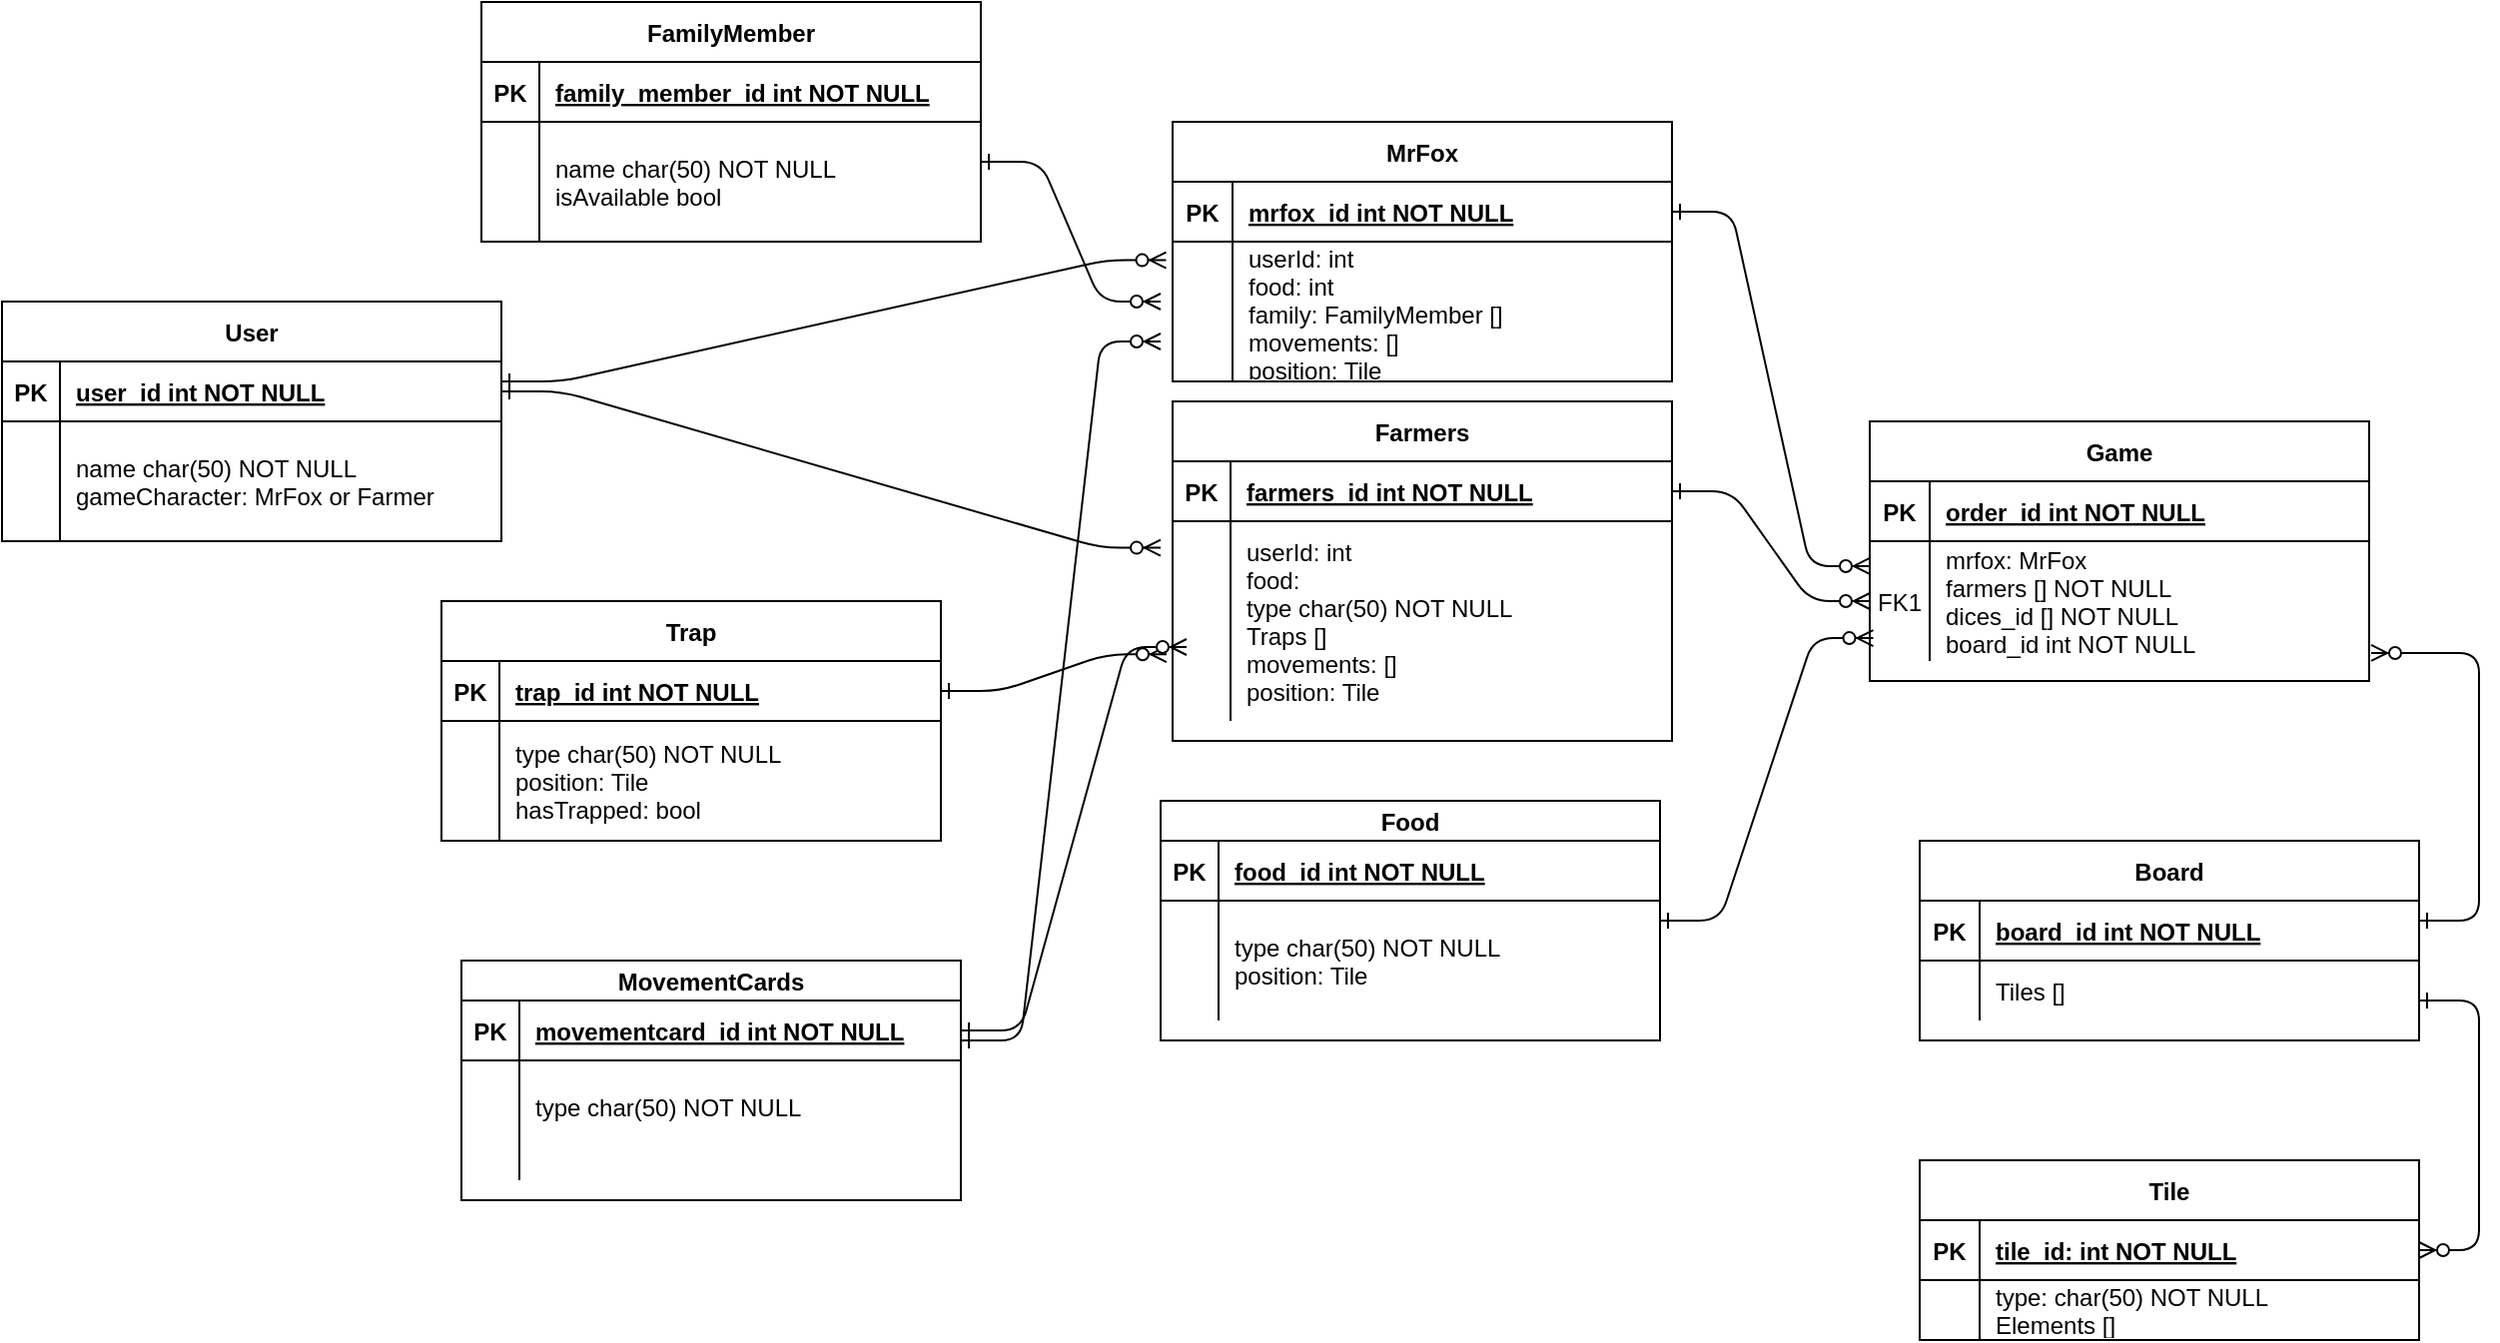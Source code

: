 <mxfile version="21.3.6" type="github">
  <diagram id="R2lEEEUBdFMjLlhIrx00" name="Page-1">
    <mxGraphModel dx="2428" dy="891" grid="1" gridSize="10" guides="1" tooltips="1" connect="1" arrows="1" fold="1" page="1" pageScale="1" pageWidth="850" pageHeight="1100" math="0" shadow="0" extFonts="Permanent Marker^https://fonts.googleapis.com/css?family=Permanent+Marker">
      <root>
        <mxCell id="0" />
        <mxCell id="1" parent="0" />
        <mxCell id="zcm2E6uYJEaqn9uGI2z3-111" value="" style="edgeStyle=entityRelationEdgeStyle;endArrow=ERzeroToMany;startArrow=ERone;endFill=1;startFill=0;entryX=0;entryY=0.208;entryDx=0;entryDy=0;entryPerimeter=0;" parent="1" source="zcm2E6uYJEaqn9uGI2z3-120" target="zcm2E6uYJEaqn9uGI2z3-116" edge="1">
          <mxGeometry width="100" height="100" relative="1" as="geometry">
            <mxPoint x="365" y="760" as="sourcePoint" />
            <mxPoint x="465" y="660" as="targetPoint" />
          </mxGeometry>
        </mxCell>
        <mxCell id="zcm2E6uYJEaqn9uGI2z3-112" value="Game" style="shape=table;startSize=30;container=1;collapsible=1;childLayout=tableLayout;fixedRows=1;rowLines=0;fontStyle=1;align=center;resizeLast=1;" parent="1" vertex="1">
          <mxGeometry x="475" y="230" width="250" height="130" as="geometry" />
        </mxCell>
        <mxCell id="zcm2E6uYJEaqn9uGI2z3-113" value="" style="shape=partialRectangle;collapsible=0;dropTarget=0;pointerEvents=0;fillColor=none;points=[[0,0.5],[1,0.5]];portConstraint=eastwest;top=0;left=0;right=0;bottom=1;" parent="zcm2E6uYJEaqn9uGI2z3-112" vertex="1">
          <mxGeometry y="30" width="250" height="30" as="geometry" />
        </mxCell>
        <mxCell id="zcm2E6uYJEaqn9uGI2z3-114" value="PK" style="shape=partialRectangle;overflow=hidden;connectable=0;fillColor=none;top=0;left=0;bottom=0;right=0;fontStyle=1;" parent="zcm2E6uYJEaqn9uGI2z3-113" vertex="1">
          <mxGeometry width="30" height="30" as="geometry">
            <mxRectangle width="30" height="30" as="alternateBounds" />
          </mxGeometry>
        </mxCell>
        <mxCell id="zcm2E6uYJEaqn9uGI2z3-115" value="order_id int NOT NULL " style="shape=partialRectangle;overflow=hidden;connectable=0;fillColor=none;top=0;left=0;bottom=0;right=0;align=left;spacingLeft=6;fontStyle=5;" parent="zcm2E6uYJEaqn9uGI2z3-113" vertex="1">
          <mxGeometry x="30" width="220" height="30" as="geometry">
            <mxRectangle width="220" height="30" as="alternateBounds" />
          </mxGeometry>
        </mxCell>
        <mxCell id="zcm2E6uYJEaqn9uGI2z3-116" value="" style="shape=partialRectangle;collapsible=0;dropTarget=0;pointerEvents=0;fillColor=none;points=[[0,0.5],[1,0.5]];portConstraint=eastwest;top=0;left=0;right=0;bottom=0;" parent="zcm2E6uYJEaqn9uGI2z3-112" vertex="1">
          <mxGeometry y="60" width="250" height="60" as="geometry" />
        </mxCell>
        <mxCell id="zcm2E6uYJEaqn9uGI2z3-117" value="FK1" style="shape=partialRectangle;overflow=hidden;connectable=0;fillColor=none;top=0;left=0;bottom=0;right=0;" parent="zcm2E6uYJEaqn9uGI2z3-116" vertex="1">
          <mxGeometry width="30" height="60" as="geometry">
            <mxRectangle width="30" height="60" as="alternateBounds" />
          </mxGeometry>
        </mxCell>
        <mxCell id="zcm2E6uYJEaqn9uGI2z3-118" value="mrfox: MrFox&#xa;farmers [] NOT NULL&#xa;dices_id [] NOT NULL&#xa;board_id int NOT NULL" style="shape=partialRectangle;overflow=hidden;connectable=0;fillColor=none;top=0;left=0;bottom=0;right=0;align=left;spacingLeft=6;" parent="zcm2E6uYJEaqn9uGI2z3-116" vertex="1">
          <mxGeometry x="30" width="220" height="60" as="geometry">
            <mxRectangle width="220" height="60" as="alternateBounds" />
          </mxGeometry>
        </mxCell>
        <mxCell id="zcm2E6uYJEaqn9uGI2z3-119" value="MrFox" style="shape=table;startSize=30;container=1;collapsible=1;childLayout=tableLayout;fixedRows=1;rowLines=0;fontStyle=1;align=center;resizeLast=1;" parent="1" vertex="1">
          <mxGeometry x="126" y="80" width="250" height="130" as="geometry" />
        </mxCell>
        <mxCell id="zcm2E6uYJEaqn9uGI2z3-120" value="" style="shape=partialRectangle;collapsible=0;dropTarget=0;pointerEvents=0;fillColor=none;points=[[0,0.5],[1,0.5]];portConstraint=eastwest;top=0;left=0;right=0;bottom=1;" parent="zcm2E6uYJEaqn9uGI2z3-119" vertex="1">
          <mxGeometry y="30" width="250" height="30" as="geometry" />
        </mxCell>
        <mxCell id="zcm2E6uYJEaqn9uGI2z3-121" value="PK" style="shape=partialRectangle;overflow=hidden;connectable=0;fillColor=none;top=0;left=0;bottom=0;right=0;fontStyle=1;" parent="zcm2E6uYJEaqn9uGI2z3-120" vertex="1">
          <mxGeometry width="30" height="30" as="geometry">
            <mxRectangle width="30" height="30" as="alternateBounds" />
          </mxGeometry>
        </mxCell>
        <mxCell id="zcm2E6uYJEaqn9uGI2z3-122" value="mrfox_id int NOT NULL " style="shape=partialRectangle;overflow=hidden;connectable=0;fillColor=none;top=0;left=0;bottom=0;right=0;align=left;spacingLeft=6;fontStyle=5;" parent="zcm2E6uYJEaqn9uGI2z3-120" vertex="1">
          <mxGeometry x="30" width="220" height="30" as="geometry">
            <mxRectangle width="220" height="30" as="alternateBounds" />
          </mxGeometry>
        </mxCell>
        <mxCell id="zcm2E6uYJEaqn9uGI2z3-123" value="" style="shape=partialRectangle;collapsible=0;dropTarget=0;pointerEvents=0;fillColor=none;points=[[0,0.5],[1,0.5]];portConstraint=eastwest;top=0;left=0;right=0;bottom=0;" parent="zcm2E6uYJEaqn9uGI2z3-119" vertex="1">
          <mxGeometry y="60" width="250" height="70" as="geometry" />
        </mxCell>
        <mxCell id="zcm2E6uYJEaqn9uGI2z3-124" value="" style="shape=partialRectangle;overflow=hidden;connectable=0;fillColor=none;top=0;left=0;bottom=0;right=0;" parent="zcm2E6uYJEaqn9uGI2z3-123" vertex="1">
          <mxGeometry width="30" height="70" as="geometry">
            <mxRectangle width="30" height="70" as="alternateBounds" />
          </mxGeometry>
        </mxCell>
        <mxCell id="zcm2E6uYJEaqn9uGI2z3-125" value="userId: int&#xa;food: int&#xa;family: FamilyMember []&#xa;movements: []&#xa;position: Tile" style="shape=partialRectangle;overflow=hidden;connectable=0;fillColor=none;top=0;left=0;bottom=0;right=0;align=left;spacingLeft=6;" parent="zcm2E6uYJEaqn9uGI2z3-123" vertex="1">
          <mxGeometry x="30" width="220" height="70" as="geometry">
            <mxRectangle width="220" height="70" as="alternateBounds" />
          </mxGeometry>
        </mxCell>
        <mxCell id="zcm2E6uYJEaqn9uGI2z3-126" value="Farmers" style="shape=table;startSize=30;container=1;collapsible=1;childLayout=tableLayout;fixedRows=1;rowLines=0;fontStyle=1;align=center;resizeLast=1;" parent="1" vertex="1">
          <mxGeometry x="126" y="220" width="250" height="170" as="geometry" />
        </mxCell>
        <mxCell id="zcm2E6uYJEaqn9uGI2z3-127" value="" style="shape=partialRectangle;collapsible=0;dropTarget=0;pointerEvents=0;fillColor=none;points=[[0,0.5],[1,0.5]];portConstraint=eastwest;top=0;left=0;right=0;bottom=1;" parent="zcm2E6uYJEaqn9uGI2z3-126" vertex="1">
          <mxGeometry y="30" width="250" height="30" as="geometry" />
        </mxCell>
        <mxCell id="zcm2E6uYJEaqn9uGI2z3-128" value="PK" style="shape=partialRectangle;overflow=hidden;connectable=0;fillColor=none;top=0;left=0;bottom=0;right=0;fontStyle=1;" parent="zcm2E6uYJEaqn9uGI2z3-127" vertex="1">
          <mxGeometry width="29" height="30" as="geometry">
            <mxRectangle width="29" height="30" as="alternateBounds" />
          </mxGeometry>
        </mxCell>
        <mxCell id="zcm2E6uYJEaqn9uGI2z3-129" value="farmers_id int NOT NULL " style="shape=partialRectangle;overflow=hidden;connectable=0;fillColor=none;top=0;left=0;bottom=0;right=0;align=left;spacingLeft=6;fontStyle=5;" parent="zcm2E6uYJEaqn9uGI2z3-127" vertex="1">
          <mxGeometry x="29" width="221" height="30" as="geometry">
            <mxRectangle width="221" height="30" as="alternateBounds" />
          </mxGeometry>
        </mxCell>
        <mxCell id="zcm2E6uYJEaqn9uGI2z3-130" value="" style="shape=partialRectangle;collapsible=0;dropTarget=0;pointerEvents=0;fillColor=none;points=[[0,0.5],[1,0.5]];portConstraint=eastwest;top=0;left=0;right=0;bottom=0;" parent="zcm2E6uYJEaqn9uGI2z3-126" vertex="1">
          <mxGeometry y="60" width="250" height="100" as="geometry" />
        </mxCell>
        <mxCell id="zcm2E6uYJEaqn9uGI2z3-131" value="" style="shape=partialRectangle;overflow=hidden;connectable=0;fillColor=none;top=0;left=0;bottom=0;right=0;" parent="zcm2E6uYJEaqn9uGI2z3-130" vertex="1">
          <mxGeometry width="29" height="100" as="geometry">
            <mxRectangle width="29" height="100" as="alternateBounds" />
          </mxGeometry>
        </mxCell>
        <mxCell id="zcm2E6uYJEaqn9uGI2z3-132" value="userId: int&#xa;food:&#xa;type char(50) NOT NULL&#xa;Traps []&#xa;movements: []&#xa;position: Tile" style="shape=partialRectangle;overflow=hidden;connectable=0;fillColor=none;top=0;left=0;bottom=0;right=0;align=left;spacingLeft=6;" parent="zcm2E6uYJEaqn9uGI2z3-130" vertex="1">
          <mxGeometry x="29" width="221" height="100" as="geometry">
            <mxRectangle width="221" height="100" as="alternateBounds" />
          </mxGeometry>
        </mxCell>
        <mxCell id="zcm2E6uYJEaqn9uGI2z3-133" value="" style="edgeStyle=entityRelationEdgeStyle;endArrow=ERzeroToMany;startArrow=ERone;endFill=1;startFill=0;exitX=1;exitY=0.5;exitDx=0;exitDy=0;entryX=0;entryY=0.5;entryDx=0;entryDy=0;" parent="1" source="zcm2E6uYJEaqn9uGI2z3-127" target="zcm2E6uYJEaqn9uGI2z3-116" edge="1">
          <mxGeometry width="100" height="100" relative="1" as="geometry">
            <mxPoint x="395" y="265" as="sourcePoint" />
            <mxPoint x="470" y="320" as="targetPoint" />
          </mxGeometry>
        </mxCell>
        <mxCell id="zcm2E6uYJEaqn9uGI2z3-146" value="" style="edgeStyle=entityRelationEdgeStyle;endArrow=ERzeroToMany;startArrow=ERone;endFill=1;startFill=0;entryX=1.004;entryY=0.933;entryDx=0;entryDy=0;entryPerimeter=0;" parent="1" target="zcm2E6uYJEaqn9uGI2z3-116" edge="1">
          <mxGeometry width="100" height="100" relative="1" as="geometry">
            <mxPoint x="750" y="480" as="sourcePoint" />
            <mxPoint x="810" y="290" as="targetPoint" />
          </mxGeometry>
        </mxCell>
        <mxCell id="zcm2E6uYJEaqn9uGI2z3-150" value="Trap" style="shape=table;startSize=30;container=1;collapsible=1;childLayout=tableLayout;fixedRows=1;rowLines=0;fontStyle=1;align=center;resizeLast=1;" parent="1" vertex="1">
          <mxGeometry x="-240" y="320" width="250" height="120" as="geometry" />
        </mxCell>
        <mxCell id="zcm2E6uYJEaqn9uGI2z3-151" value="" style="shape=partialRectangle;collapsible=0;dropTarget=0;pointerEvents=0;fillColor=none;points=[[0,0.5],[1,0.5]];portConstraint=eastwest;top=0;left=0;right=0;bottom=1;" parent="zcm2E6uYJEaqn9uGI2z3-150" vertex="1">
          <mxGeometry y="30" width="250" height="30" as="geometry" />
        </mxCell>
        <mxCell id="zcm2E6uYJEaqn9uGI2z3-152" value="PK" style="shape=partialRectangle;overflow=hidden;connectable=0;fillColor=none;top=0;left=0;bottom=0;right=0;fontStyle=1;" parent="zcm2E6uYJEaqn9uGI2z3-151" vertex="1">
          <mxGeometry width="29" height="30" as="geometry">
            <mxRectangle width="29" height="30" as="alternateBounds" />
          </mxGeometry>
        </mxCell>
        <mxCell id="zcm2E6uYJEaqn9uGI2z3-153" value="trap_id int NOT NULL " style="shape=partialRectangle;overflow=hidden;connectable=0;fillColor=none;top=0;left=0;bottom=0;right=0;align=left;spacingLeft=6;fontStyle=5;" parent="zcm2E6uYJEaqn9uGI2z3-151" vertex="1">
          <mxGeometry x="29" width="221" height="30" as="geometry">
            <mxRectangle width="221" height="30" as="alternateBounds" />
          </mxGeometry>
        </mxCell>
        <mxCell id="zcm2E6uYJEaqn9uGI2z3-154" value="" style="shape=partialRectangle;collapsible=0;dropTarget=0;pointerEvents=0;fillColor=none;points=[[0,0.5],[1,0.5]];portConstraint=eastwest;top=0;left=0;right=0;bottom=0;" parent="zcm2E6uYJEaqn9uGI2z3-150" vertex="1">
          <mxGeometry y="60" width="250" height="60" as="geometry" />
        </mxCell>
        <mxCell id="zcm2E6uYJEaqn9uGI2z3-155" value="" style="shape=partialRectangle;overflow=hidden;connectable=0;fillColor=none;top=0;left=0;bottom=0;right=0;" parent="zcm2E6uYJEaqn9uGI2z3-154" vertex="1">
          <mxGeometry width="29" height="60" as="geometry">
            <mxRectangle width="29" height="60" as="alternateBounds" />
          </mxGeometry>
        </mxCell>
        <mxCell id="zcm2E6uYJEaqn9uGI2z3-156" value="type char(50) NOT NULL&#xa;position: Tile&#xa;hasTrapped: bool" style="shape=partialRectangle;overflow=hidden;connectable=0;fillColor=none;top=0;left=0;bottom=0;right=0;align=left;spacingLeft=6;" parent="zcm2E6uYJEaqn9uGI2z3-154" vertex="1">
          <mxGeometry x="29" width="221" height="60" as="geometry">
            <mxRectangle width="221" height="60" as="alternateBounds" />
          </mxGeometry>
        </mxCell>
        <mxCell id="zcm2E6uYJEaqn9uGI2z3-157" value="" style="edgeStyle=entityRelationEdgeStyle;endArrow=ERzeroToMany;startArrow=ERone;endFill=1;startFill=0;exitX=1;exitY=0.5;exitDx=0;exitDy=0;entryX=-0.012;entryY=0.666;entryDx=0;entryDy=0;entryPerimeter=0;" parent="1" source="zcm2E6uYJEaqn9uGI2z3-151" target="zcm2E6uYJEaqn9uGI2z3-130" edge="1">
          <mxGeometry width="100" height="100" relative="1" as="geometry">
            <mxPoint x="386" y="255" as="sourcePoint" />
            <mxPoint x="482" y="324" as="targetPoint" />
          </mxGeometry>
        </mxCell>
        <mxCell id="zcm2E6uYJEaqn9uGI2z3-158" value="FamilyMember" style="shape=table;startSize=30;container=1;collapsible=1;childLayout=tableLayout;fixedRows=1;rowLines=0;fontStyle=1;align=center;resizeLast=1;" parent="1" vertex="1">
          <mxGeometry x="-220" y="20" width="250" height="120" as="geometry" />
        </mxCell>
        <mxCell id="zcm2E6uYJEaqn9uGI2z3-159" value="" style="shape=partialRectangle;collapsible=0;dropTarget=0;pointerEvents=0;fillColor=none;points=[[0,0.5],[1,0.5]];portConstraint=eastwest;top=0;left=0;right=0;bottom=1;" parent="zcm2E6uYJEaqn9uGI2z3-158" vertex="1">
          <mxGeometry y="30" width="250" height="30" as="geometry" />
        </mxCell>
        <mxCell id="zcm2E6uYJEaqn9uGI2z3-160" value="PK" style="shape=partialRectangle;overflow=hidden;connectable=0;fillColor=none;top=0;left=0;bottom=0;right=0;fontStyle=1;" parent="zcm2E6uYJEaqn9uGI2z3-159" vertex="1">
          <mxGeometry width="29" height="30" as="geometry">
            <mxRectangle width="29" height="30" as="alternateBounds" />
          </mxGeometry>
        </mxCell>
        <mxCell id="zcm2E6uYJEaqn9uGI2z3-161" value="family_member_id int NOT NULL " style="shape=partialRectangle;overflow=hidden;connectable=0;fillColor=none;top=0;left=0;bottom=0;right=0;align=left;spacingLeft=6;fontStyle=5;" parent="zcm2E6uYJEaqn9uGI2z3-159" vertex="1">
          <mxGeometry x="29" width="221" height="30" as="geometry">
            <mxRectangle width="221" height="30" as="alternateBounds" />
          </mxGeometry>
        </mxCell>
        <mxCell id="zcm2E6uYJEaqn9uGI2z3-162" value="" style="shape=partialRectangle;collapsible=0;dropTarget=0;pointerEvents=0;fillColor=none;points=[[0,0.5],[1,0.5]];portConstraint=eastwest;top=0;left=0;right=0;bottom=0;" parent="zcm2E6uYJEaqn9uGI2z3-158" vertex="1">
          <mxGeometry y="60" width="250" height="60" as="geometry" />
        </mxCell>
        <mxCell id="zcm2E6uYJEaqn9uGI2z3-163" value="" style="shape=partialRectangle;overflow=hidden;connectable=0;fillColor=none;top=0;left=0;bottom=0;right=0;" parent="zcm2E6uYJEaqn9uGI2z3-162" vertex="1">
          <mxGeometry width="29" height="60" as="geometry">
            <mxRectangle width="29" height="60" as="alternateBounds" />
          </mxGeometry>
        </mxCell>
        <mxCell id="zcm2E6uYJEaqn9uGI2z3-164" value="name char(50) NOT NULL&#xa;isAvailable bool" style="shape=partialRectangle;overflow=hidden;connectable=0;fillColor=none;top=0;left=0;bottom=0;right=0;align=left;spacingLeft=6;" parent="zcm2E6uYJEaqn9uGI2z3-162" vertex="1">
          <mxGeometry x="29" width="221" height="60" as="geometry">
            <mxRectangle width="221" height="60" as="alternateBounds" />
          </mxGeometry>
        </mxCell>
        <mxCell id="zcm2E6uYJEaqn9uGI2z3-165" value="" style="edgeStyle=entityRelationEdgeStyle;endArrow=ERzeroToMany;startArrow=ERone;endFill=1;startFill=0;exitX=1;exitY=0.5;exitDx=0;exitDy=0;" parent="1" edge="1">
          <mxGeometry width="100" height="100" relative="1" as="geometry">
            <mxPoint x="30" y="100" as="sourcePoint" />
            <mxPoint x="120" y="170" as="targetPoint" />
          </mxGeometry>
        </mxCell>
        <mxCell id="zcm2E6uYJEaqn9uGI2z3-166" value="Board" style="shape=table;startSize=30;container=1;collapsible=1;childLayout=tableLayout;fixedRows=1;rowLines=0;fontStyle=1;align=center;resizeLast=1;" parent="1" vertex="1">
          <mxGeometry x="500" y="440" width="250" height="100" as="geometry" />
        </mxCell>
        <mxCell id="zcm2E6uYJEaqn9uGI2z3-167" value="" style="shape=partialRectangle;collapsible=0;dropTarget=0;pointerEvents=0;fillColor=none;points=[[0,0.5],[1,0.5]];portConstraint=eastwest;top=0;left=0;right=0;bottom=1;" parent="zcm2E6uYJEaqn9uGI2z3-166" vertex="1">
          <mxGeometry y="30" width="250" height="30" as="geometry" />
        </mxCell>
        <mxCell id="zcm2E6uYJEaqn9uGI2z3-168" value="PK" style="shape=partialRectangle;overflow=hidden;connectable=0;fillColor=none;top=0;left=0;bottom=0;right=0;fontStyle=1;" parent="zcm2E6uYJEaqn9uGI2z3-167" vertex="1">
          <mxGeometry width="30" height="30" as="geometry">
            <mxRectangle width="30" height="30" as="alternateBounds" />
          </mxGeometry>
        </mxCell>
        <mxCell id="zcm2E6uYJEaqn9uGI2z3-169" value="board_id int NOT NULL" style="shape=partialRectangle;overflow=hidden;connectable=0;fillColor=none;top=0;left=0;bottom=0;right=0;align=left;spacingLeft=6;fontStyle=5;" parent="zcm2E6uYJEaqn9uGI2z3-167" vertex="1">
          <mxGeometry x="30" width="220" height="30" as="geometry">
            <mxRectangle width="220" height="30" as="alternateBounds" />
          </mxGeometry>
        </mxCell>
        <mxCell id="zcm2E6uYJEaqn9uGI2z3-170" value="" style="shape=partialRectangle;collapsible=0;dropTarget=0;pointerEvents=0;fillColor=none;points=[[0,0.5],[1,0.5]];portConstraint=eastwest;top=0;left=0;right=0;bottom=0;" parent="zcm2E6uYJEaqn9uGI2z3-166" vertex="1">
          <mxGeometry y="60" width="250" height="30" as="geometry" />
        </mxCell>
        <mxCell id="zcm2E6uYJEaqn9uGI2z3-171" value="" style="shape=partialRectangle;overflow=hidden;connectable=0;fillColor=none;top=0;left=0;bottom=0;right=0;" parent="zcm2E6uYJEaqn9uGI2z3-170" vertex="1">
          <mxGeometry width="30" height="30" as="geometry">
            <mxRectangle width="30" height="30" as="alternateBounds" />
          </mxGeometry>
        </mxCell>
        <mxCell id="zcm2E6uYJEaqn9uGI2z3-172" value="Tiles []" style="shape=partialRectangle;overflow=hidden;connectable=0;fillColor=none;top=0;left=0;bottom=0;right=0;align=left;spacingLeft=6;" parent="zcm2E6uYJEaqn9uGI2z3-170" vertex="1">
          <mxGeometry x="30" width="220" height="30" as="geometry">
            <mxRectangle width="220" height="30" as="alternateBounds" />
          </mxGeometry>
        </mxCell>
        <mxCell id="zcm2E6uYJEaqn9uGI2z3-173" value="Tile" style="shape=table;startSize=30;container=1;collapsible=1;childLayout=tableLayout;fixedRows=1;rowLines=0;fontStyle=1;align=center;resizeLast=1;" parent="1" vertex="1">
          <mxGeometry x="500" y="600" width="250" height="90" as="geometry" />
        </mxCell>
        <mxCell id="zcm2E6uYJEaqn9uGI2z3-174" value="" style="shape=partialRectangle;collapsible=0;dropTarget=0;pointerEvents=0;fillColor=none;points=[[0,0.5],[1,0.5]];portConstraint=eastwest;top=0;left=0;right=0;bottom=1;" parent="zcm2E6uYJEaqn9uGI2z3-173" vertex="1">
          <mxGeometry y="30" width="250" height="30" as="geometry" />
        </mxCell>
        <mxCell id="zcm2E6uYJEaqn9uGI2z3-175" value="PK" style="shape=partialRectangle;overflow=hidden;connectable=0;fillColor=none;top=0;left=0;bottom=0;right=0;fontStyle=1;" parent="zcm2E6uYJEaqn9uGI2z3-174" vertex="1">
          <mxGeometry width="30" height="30" as="geometry">
            <mxRectangle width="30" height="30" as="alternateBounds" />
          </mxGeometry>
        </mxCell>
        <mxCell id="zcm2E6uYJEaqn9uGI2z3-176" value="tile_id: int NOT NULL" style="shape=partialRectangle;overflow=hidden;connectable=0;fillColor=none;top=0;left=0;bottom=0;right=0;align=left;spacingLeft=6;fontStyle=5;" parent="zcm2E6uYJEaqn9uGI2z3-174" vertex="1">
          <mxGeometry x="30" width="220" height="30" as="geometry">
            <mxRectangle width="220" height="30" as="alternateBounds" />
          </mxGeometry>
        </mxCell>
        <mxCell id="zcm2E6uYJEaqn9uGI2z3-177" value="" style="shape=partialRectangle;collapsible=0;dropTarget=0;pointerEvents=0;fillColor=none;points=[[0,0.5],[1,0.5]];portConstraint=eastwest;top=0;left=0;right=0;bottom=0;" parent="zcm2E6uYJEaqn9uGI2z3-173" vertex="1">
          <mxGeometry y="60" width="250" height="30" as="geometry" />
        </mxCell>
        <mxCell id="zcm2E6uYJEaqn9uGI2z3-178" value="" style="shape=partialRectangle;overflow=hidden;connectable=0;fillColor=none;top=0;left=0;bottom=0;right=0;" parent="zcm2E6uYJEaqn9uGI2z3-177" vertex="1">
          <mxGeometry width="30" height="30" as="geometry">
            <mxRectangle width="30" height="30" as="alternateBounds" />
          </mxGeometry>
        </mxCell>
        <mxCell id="zcm2E6uYJEaqn9uGI2z3-179" value="type: char(50) NOT NULL&#xa;Elements []" style="shape=partialRectangle;overflow=hidden;connectable=0;fillColor=none;top=0;left=0;bottom=0;right=0;align=left;spacingLeft=6;" parent="zcm2E6uYJEaqn9uGI2z3-177" vertex="1">
          <mxGeometry x="30" width="220" height="30" as="geometry">
            <mxRectangle width="220" height="30" as="alternateBounds" />
          </mxGeometry>
        </mxCell>
        <mxCell id="zcm2E6uYJEaqn9uGI2z3-180" value="" style="edgeStyle=entityRelationEdgeStyle;endArrow=ERzeroToMany;startArrow=ERone;endFill=1;startFill=0;entryX=1;entryY=0.5;entryDx=0;entryDy=0;" parent="1" target="zcm2E6uYJEaqn9uGI2z3-174" edge="1">
          <mxGeometry width="100" height="100" relative="1" as="geometry">
            <mxPoint x="750" y="520" as="sourcePoint" />
            <mxPoint x="725" y="362" as="targetPoint" />
          </mxGeometry>
        </mxCell>
        <mxCell id="UrvqL7W2CEzf8294-4p7-73" value="Food" style="shape=table;startSize=20;container=1;collapsible=1;childLayout=tableLayout;fixedRows=1;rowLines=0;fontStyle=1;align=center;resizeLast=1;" parent="1" vertex="1">
          <mxGeometry x="120" y="420" width="250" height="120" as="geometry" />
        </mxCell>
        <mxCell id="UrvqL7W2CEzf8294-4p7-74" value="" style="shape=partialRectangle;collapsible=0;dropTarget=0;pointerEvents=0;fillColor=none;points=[[0,0.5],[1,0.5]];portConstraint=eastwest;top=0;left=0;right=0;bottom=1;" parent="UrvqL7W2CEzf8294-4p7-73" vertex="1">
          <mxGeometry y="20" width="250" height="30" as="geometry" />
        </mxCell>
        <mxCell id="UrvqL7W2CEzf8294-4p7-75" value="PK" style="shape=partialRectangle;overflow=hidden;connectable=0;fillColor=none;top=0;left=0;bottom=0;right=0;fontStyle=1;" parent="UrvqL7W2CEzf8294-4p7-74" vertex="1">
          <mxGeometry width="29" height="30" as="geometry">
            <mxRectangle width="29" height="30" as="alternateBounds" />
          </mxGeometry>
        </mxCell>
        <mxCell id="UrvqL7W2CEzf8294-4p7-76" value="food_id int NOT NULL " style="shape=partialRectangle;overflow=hidden;connectable=0;fillColor=none;top=0;left=0;bottom=0;right=0;align=left;spacingLeft=6;fontStyle=5;" parent="UrvqL7W2CEzf8294-4p7-74" vertex="1">
          <mxGeometry x="29" width="221" height="30" as="geometry">
            <mxRectangle width="221" height="30" as="alternateBounds" />
          </mxGeometry>
        </mxCell>
        <mxCell id="UrvqL7W2CEzf8294-4p7-77" value="" style="shape=partialRectangle;collapsible=0;dropTarget=0;pointerEvents=0;fillColor=none;points=[[0,0.5],[1,0.5]];portConstraint=eastwest;top=0;left=0;right=0;bottom=0;" parent="UrvqL7W2CEzf8294-4p7-73" vertex="1">
          <mxGeometry y="50" width="250" height="60" as="geometry" />
        </mxCell>
        <mxCell id="UrvqL7W2CEzf8294-4p7-78" value="" style="shape=partialRectangle;overflow=hidden;connectable=0;fillColor=none;top=0;left=0;bottom=0;right=0;" parent="UrvqL7W2CEzf8294-4p7-77" vertex="1">
          <mxGeometry width="29" height="60" as="geometry">
            <mxRectangle width="29" height="60" as="alternateBounds" />
          </mxGeometry>
        </mxCell>
        <mxCell id="UrvqL7W2CEzf8294-4p7-79" value="type char(50) NOT NULL&#xa;position: Tile" style="shape=partialRectangle;overflow=hidden;connectable=0;fillColor=none;top=0;left=0;bottom=0;right=0;align=left;spacingLeft=6;" parent="UrvqL7W2CEzf8294-4p7-77" vertex="1">
          <mxGeometry x="29" width="221" height="60" as="geometry">
            <mxRectangle width="221" height="60" as="alternateBounds" />
          </mxGeometry>
        </mxCell>
        <mxCell id="UrvqL7W2CEzf8294-4p7-104" value="" style="edgeStyle=entityRelationEdgeStyle;endArrow=ERzeroToMany;startArrow=ERone;endFill=1;startFill=0;entryX=0.007;entryY=0.809;entryDx=0;entryDy=0;entryPerimeter=0;" parent="1" source="UrvqL7W2CEzf8294-4p7-73" target="zcm2E6uYJEaqn9uGI2z3-116" edge="1">
          <mxGeometry width="100" height="100" relative="1" as="geometry">
            <mxPoint x="356" y="400" as="sourcePoint" />
            <mxPoint x="455" y="310" as="targetPoint" />
          </mxGeometry>
        </mxCell>
        <mxCell id="jXuqjFxC8-Kcla0deU2q-8" value="User" style="shape=table;startSize=30;container=1;collapsible=1;childLayout=tableLayout;fixedRows=1;rowLines=0;fontStyle=1;align=center;resizeLast=1;" parent="1" vertex="1">
          <mxGeometry x="-460" y="170" width="250" height="120" as="geometry" />
        </mxCell>
        <mxCell id="jXuqjFxC8-Kcla0deU2q-9" value="" style="shape=partialRectangle;collapsible=0;dropTarget=0;pointerEvents=0;fillColor=none;points=[[0,0.5],[1,0.5]];portConstraint=eastwest;top=0;left=0;right=0;bottom=1;" parent="jXuqjFxC8-Kcla0deU2q-8" vertex="1">
          <mxGeometry y="30" width="250" height="30" as="geometry" />
        </mxCell>
        <mxCell id="jXuqjFxC8-Kcla0deU2q-10" value="PK" style="shape=partialRectangle;overflow=hidden;connectable=0;fillColor=none;top=0;left=0;bottom=0;right=0;fontStyle=1;" parent="jXuqjFxC8-Kcla0deU2q-9" vertex="1">
          <mxGeometry width="29" height="30" as="geometry">
            <mxRectangle width="29" height="30" as="alternateBounds" />
          </mxGeometry>
        </mxCell>
        <mxCell id="jXuqjFxC8-Kcla0deU2q-11" value="user_id int NOT NULL " style="shape=partialRectangle;overflow=hidden;connectable=0;fillColor=none;top=0;left=0;bottom=0;right=0;align=left;spacingLeft=6;fontStyle=5;" parent="jXuqjFxC8-Kcla0deU2q-9" vertex="1">
          <mxGeometry x="29" width="221" height="30" as="geometry">
            <mxRectangle width="221" height="30" as="alternateBounds" />
          </mxGeometry>
        </mxCell>
        <mxCell id="jXuqjFxC8-Kcla0deU2q-12" value="" style="shape=partialRectangle;collapsible=0;dropTarget=0;pointerEvents=0;fillColor=none;points=[[0,0.5],[1,0.5]];portConstraint=eastwest;top=0;left=0;right=0;bottom=0;" parent="jXuqjFxC8-Kcla0deU2q-8" vertex="1">
          <mxGeometry y="60" width="250" height="60" as="geometry" />
        </mxCell>
        <mxCell id="jXuqjFxC8-Kcla0deU2q-13" value="" style="shape=partialRectangle;overflow=hidden;connectable=0;fillColor=none;top=0;left=0;bottom=0;right=0;" parent="jXuqjFxC8-Kcla0deU2q-12" vertex="1">
          <mxGeometry width="29" height="60" as="geometry">
            <mxRectangle width="29" height="60" as="alternateBounds" />
          </mxGeometry>
        </mxCell>
        <mxCell id="jXuqjFxC8-Kcla0deU2q-14" value="name char(50) NOT NULL&#xa;gameCharacter: MrFox or Farmer" style="shape=partialRectangle;overflow=hidden;connectable=0;fillColor=none;top=0;left=0;bottom=0;right=0;align=left;spacingLeft=6;" parent="jXuqjFxC8-Kcla0deU2q-12" vertex="1">
          <mxGeometry x="29" width="221" height="60" as="geometry">
            <mxRectangle width="221" height="60" as="alternateBounds" />
          </mxGeometry>
        </mxCell>
        <mxCell id="jXuqjFxC8-Kcla0deU2q-15" value="" style="edgeStyle=entityRelationEdgeStyle;endArrow=ERzeroToMany;startArrow=ERone;endFill=1;startFill=0;exitX=1;exitY=0.5;exitDx=0;exitDy=0;entryX=-0.013;entryY=0.133;entryDx=0;entryDy=0;entryPerimeter=0;" parent="1" target="zcm2E6uYJEaqn9uGI2z3-123" edge="1">
          <mxGeometry width="100" height="100" relative="1" as="geometry">
            <mxPoint x="-210" y="210" as="sourcePoint" />
            <mxPoint x="-115" y="297" as="targetPoint" />
          </mxGeometry>
        </mxCell>
        <mxCell id="jXuqjFxC8-Kcla0deU2q-16" value="" style="edgeStyle=entityRelationEdgeStyle;endArrow=ERzeroToMany;startArrow=ERone;endFill=1;startFill=0;exitX=1;exitY=0.5;exitDx=0;exitDy=0;entryX=-0.024;entryY=0.133;entryDx=0;entryDy=0;entryPerimeter=0;" parent="1" source="jXuqjFxC8-Kcla0deU2q-9" target="zcm2E6uYJEaqn9uGI2z3-130" edge="1">
          <mxGeometry width="100" height="100" relative="1" as="geometry">
            <mxPoint x="-200" y="220" as="sourcePoint" />
            <mxPoint x="133" y="159" as="targetPoint" />
          </mxGeometry>
        </mxCell>
        <mxCell id="jXuqjFxC8-Kcla0deU2q-17" value="MovementCards" style="shape=table;startSize=20;container=1;collapsible=1;childLayout=tableLayout;fixedRows=1;rowLines=0;fontStyle=1;align=center;resizeLast=1;" parent="1" vertex="1">
          <mxGeometry x="-230" y="500" width="250" height="120" as="geometry" />
        </mxCell>
        <mxCell id="jXuqjFxC8-Kcla0deU2q-18" value="" style="shape=partialRectangle;collapsible=0;dropTarget=0;pointerEvents=0;fillColor=none;points=[[0,0.5],[1,0.5]];portConstraint=eastwest;top=0;left=0;right=0;bottom=1;" parent="jXuqjFxC8-Kcla0deU2q-17" vertex="1">
          <mxGeometry y="20" width="250" height="30" as="geometry" />
        </mxCell>
        <mxCell id="jXuqjFxC8-Kcla0deU2q-19" value="PK" style="shape=partialRectangle;overflow=hidden;connectable=0;fillColor=none;top=0;left=0;bottom=0;right=0;fontStyle=1;" parent="jXuqjFxC8-Kcla0deU2q-18" vertex="1">
          <mxGeometry width="29" height="30" as="geometry">
            <mxRectangle width="29" height="30" as="alternateBounds" />
          </mxGeometry>
        </mxCell>
        <mxCell id="jXuqjFxC8-Kcla0deU2q-20" value="movementcard_id int NOT NULL " style="shape=partialRectangle;overflow=hidden;connectable=0;fillColor=none;top=0;left=0;bottom=0;right=0;align=left;spacingLeft=6;fontStyle=5;" parent="jXuqjFxC8-Kcla0deU2q-18" vertex="1">
          <mxGeometry x="29" width="221" height="30" as="geometry">
            <mxRectangle width="221" height="30" as="alternateBounds" />
          </mxGeometry>
        </mxCell>
        <mxCell id="jXuqjFxC8-Kcla0deU2q-21" value="" style="shape=partialRectangle;collapsible=0;dropTarget=0;pointerEvents=0;fillColor=none;points=[[0,0.5],[1,0.5]];portConstraint=eastwest;top=0;left=0;right=0;bottom=0;" parent="jXuqjFxC8-Kcla0deU2q-17" vertex="1">
          <mxGeometry y="50" width="250" height="60" as="geometry" />
        </mxCell>
        <mxCell id="jXuqjFxC8-Kcla0deU2q-22" value="" style="shape=partialRectangle;overflow=hidden;connectable=0;fillColor=none;top=0;left=0;bottom=0;right=0;" parent="jXuqjFxC8-Kcla0deU2q-21" vertex="1">
          <mxGeometry width="29" height="60" as="geometry">
            <mxRectangle width="29" height="60" as="alternateBounds" />
          </mxGeometry>
        </mxCell>
        <mxCell id="jXuqjFxC8-Kcla0deU2q-23" value="type char(50) NOT NULL&#xa;" style="shape=partialRectangle;overflow=hidden;connectable=0;fillColor=none;top=0;left=0;bottom=0;right=0;align=left;spacingLeft=6;" parent="jXuqjFxC8-Kcla0deU2q-21" vertex="1">
          <mxGeometry x="29" width="221" height="60" as="geometry">
            <mxRectangle width="221" height="60" as="alternateBounds" />
          </mxGeometry>
        </mxCell>
        <mxCell id="R8sWKC0fAbyMKantzDvS-2" value="" style="edgeStyle=entityRelationEdgeStyle;endArrow=ERzeroToMany;startArrow=ERone;endFill=1;startFill=0;exitX=1;exitY=0.5;exitDx=0;exitDy=0;entryX=-0.012;entryY=0.666;entryDx=0;entryDy=0;entryPerimeter=0;" parent="1" source="jXuqjFxC8-Kcla0deU2q-18" edge="1">
          <mxGeometry width="100" height="100" relative="1" as="geometry">
            <mxPoint x="20" y="375" as="sourcePoint" />
            <mxPoint x="133" y="343" as="targetPoint" />
          </mxGeometry>
        </mxCell>
        <mxCell id="R8sWKC0fAbyMKantzDvS-3" value="" style="edgeStyle=entityRelationEdgeStyle;endArrow=ERzeroToMany;startArrow=ERone;endFill=1;startFill=0;" parent="1" edge="1">
          <mxGeometry width="100" height="100" relative="1" as="geometry">
            <mxPoint x="20" y="540" as="sourcePoint" />
            <mxPoint x="120" y="190" as="targetPoint" />
          </mxGeometry>
        </mxCell>
      </root>
    </mxGraphModel>
  </diagram>
</mxfile>
